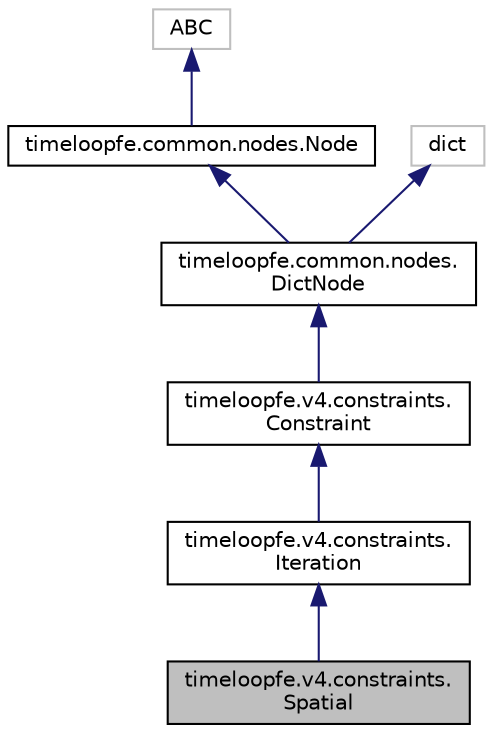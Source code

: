 digraph "timeloopfe.v4.constraints.Spatial"
{
 // LATEX_PDF_SIZE
  edge [fontname="Helvetica",fontsize="10",labelfontname="Helvetica",labelfontsize="10"];
  node [fontname="Helvetica",fontsize="10",shape=record];
  Node1 [label="timeloopfe.v4.constraints.\lSpatial",height=0.2,width=0.4,color="black", fillcolor="grey75", style="filled", fontcolor="black",tooltip="A spatial iteration constraint."];
  Node2 -> Node1 [dir="back",color="midnightblue",fontsize="10",style="solid"];
  Node2 [label="timeloopfe.v4.constraints.\lIteration",height=0.2,width=0.4,color="black", fillcolor="white", style="filled",URL="$classtimeloopfe_1_1v4_1_1constraints_1_1Iteration.html",tooltip="An iteration (spatial or temporal) constraint."];
  Node3 -> Node2 [dir="back",color="midnightblue",fontsize="10",style="solid"];
  Node3 [label="timeloopfe.v4.constraints.\lConstraint",height=0.2,width=0.4,color="black", fillcolor="white", style="filled",URL="$classtimeloopfe_1_1v4_1_1constraints_1_1Constraint.html",tooltip="A constraint in the system."];
  Node4 -> Node3 [dir="back",color="midnightblue",fontsize="10",style="solid"];
  Node4 [label="timeloopfe.common.nodes.\lDictNode",height=0.2,width=0.4,color="black", fillcolor="white", style="filled",URL="$classtimeloopfe_1_1common_1_1nodes_1_1DictNode.html",tooltip="A node that is a dictionary of other nodes."];
  Node5 -> Node4 [dir="back",color="midnightblue",fontsize="10",style="solid"];
  Node5 [label="timeloopfe.common.nodes.Node",height=0.2,width=0.4,color="black", fillcolor="white", style="filled",URL="$classtimeloopfe_1_1common_1_1nodes_1_1Node.html",tooltip="Base class for all nodes in the hierarchy."];
  Node6 -> Node5 [dir="back",color="midnightblue",fontsize="10",style="solid"];
  Node6 [label="ABC",height=0.2,width=0.4,color="grey75", fillcolor="white", style="filled",tooltip=" "];
  Node7 -> Node4 [dir="back",color="midnightblue",fontsize="10",style="solid"];
  Node7 [label="dict",height=0.2,width=0.4,color="grey75", fillcolor="white", style="filled",tooltip=" "];
}
